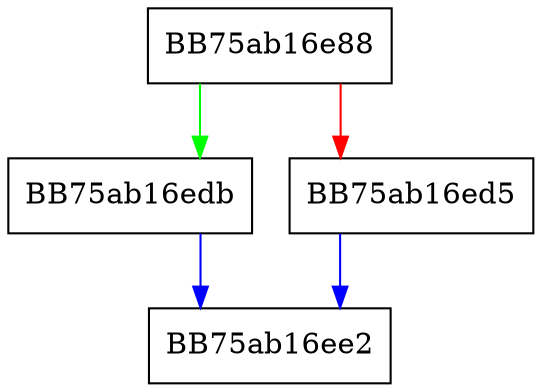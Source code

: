 digraph string {
  node [shape="box"];
  graph [splines=ortho];
  BB75ab16e88 -> BB75ab16edb [color="green"];
  BB75ab16e88 -> BB75ab16ed5 [color="red"];
  BB75ab16ed5 -> BB75ab16ee2 [color="blue"];
  BB75ab16edb -> BB75ab16ee2 [color="blue"];
}